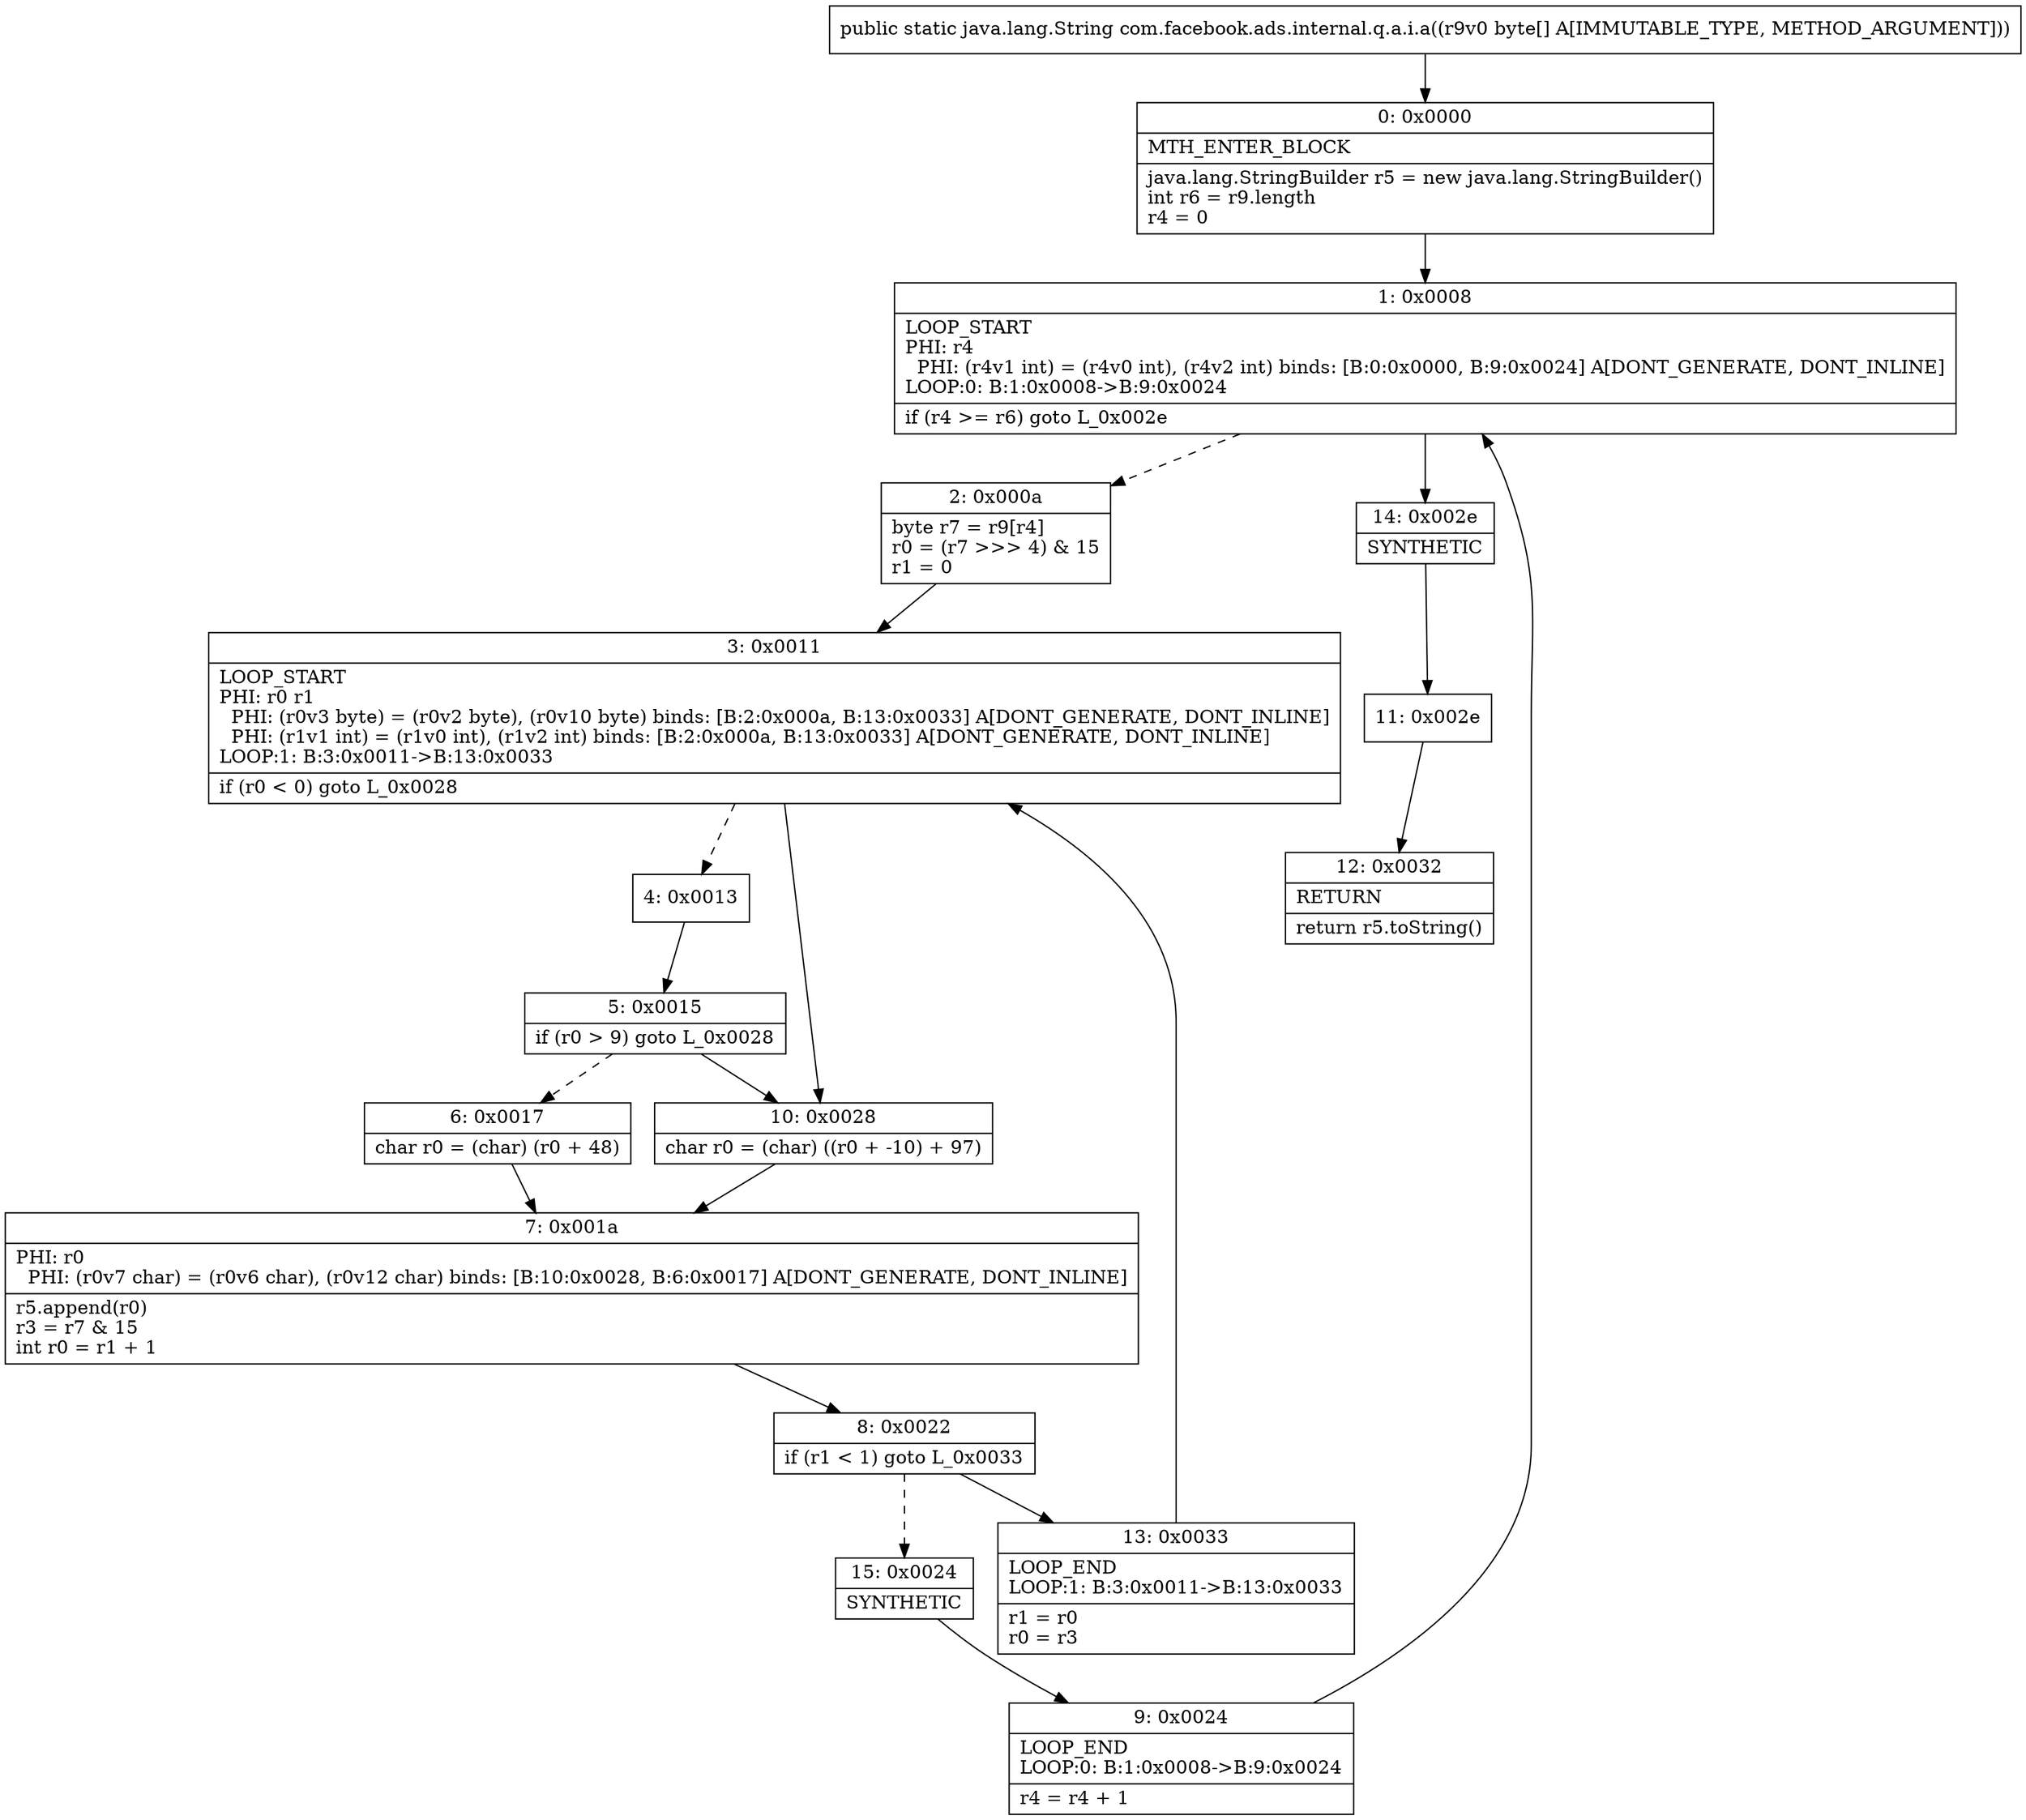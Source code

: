digraph "CFG forcom.facebook.ads.internal.q.a.i.a([B)Ljava\/lang\/String;" {
Node_0 [shape=record,label="{0\:\ 0x0000|MTH_ENTER_BLOCK\l|java.lang.StringBuilder r5 = new java.lang.StringBuilder()\lint r6 = r9.length\lr4 = 0\l}"];
Node_1 [shape=record,label="{1\:\ 0x0008|LOOP_START\lPHI: r4 \l  PHI: (r4v1 int) = (r4v0 int), (r4v2 int) binds: [B:0:0x0000, B:9:0x0024] A[DONT_GENERATE, DONT_INLINE]\lLOOP:0: B:1:0x0008\-\>B:9:0x0024\l|if (r4 \>= r6) goto L_0x002e\l}"];
Node_2 [shape=record,label="{2\:\ 0x000a|byte r7 = r9[r4]\lr0 = (r7 \>\>\> 4) & 15\lr1 = 0\l}"];
Node_3 [shape=record,label="{3\:\ 0x0011|LOOP_START\lPHI: r0 r1 \l  PHI: (r0v3 byte) = (r0v2 byte), (r0v10 byte) binds: [B:2:0x000a, B:13:0x0033] A[DONT_GENERATE, DONT_INLINE]\l  PHI: (r1v1 int) = (r1v0 int), (r1v2 int) binds: [B:2:0x000a, B:13:0x0033] A[DONT_GENERATE, DONT_INLINE]\lLOOP:1: B:3:0x0011\-\>B:13:0x0033\l|if (r0 \< 0) goto L_0x0028\l}"];
Node_4 [shape=record,label="{4\:\ 0x0013}"];
Node_5 [shape=record,label="{5\:\ 0x0015|if (r0 \> 9) goto L_0x0028\l}"];
Node_6 [shape=record,label="{6\:\ 0x0017|char r0 = (char) (r0 + 48)\l}"];
Node_7 [shape=record,label="{7\:\ 0x001a|PHI: r0 \l  PHI: (r0v7 char) = (r0v6 char), (r0v12 char) binds: [B:10:0x0028, B:6:0x0017] A[DONT_GENERATE, DONT_INLINE]\l|r5.append(r0)\lr3 = r7 & 15\lint r0 = r1 + 1\l}"];
Node_8 [shape=record,label="{8\:\ 0x0022|if (r1 \< 1) goto L_0x0033\l}"];
Node_9 [shape=record,label="{9\:\ 0x0024|LOOP_END\lLOOP:0: B:1:0x0008\-\>B:9:0x0024\l|r4 = r4 + 1\l}"];
Node_10 [shape=record,label="{10\:\ 0x0028|char r0 = (char) ((r0 + \-10) + 97)\l}"];
Node_11 [shape=record,label="{11\:\ 0x002e}"];
Node_12 [shape=record,label="{12\:\ 0x0032|RETURN\l|return r5.toString()\l}"];
Node_13 [shape=record,label="{13\:\ 0x0033|LOOP_END\lLOOP:1: B:3:0x0011\-\>B:13:0x0033\l|r1 = r0\lr0 = r3\l}"];
Node_14 [shape=record,label="{14\:\ 0x002e|SYNTHETIC\l}"];
Node_15 [shape=record,label="{15\:\ 0x0024|SYNTHETIC\l}"];
MethodNode[shape=record,label="{public static java.lang.String com.facebook.ads.internal.q.a.i.a((r9v0 byte[] A[IMMUTABLE_TYPE, METHOD_ARGUMENT])) }"];
MethodNode -> Node_0;
Node_0 -> Node_1;
Node_1 -> Node_2[style=dashed];
Node_1 -> Node_14;
Node_2 -> Node_3;
Node_3 -> Node_4[style=dashed];
Node_3 -> Node_10;
Node_4 -> Node_5;
Node_5 -> Node_6[style=dashed];
Node_5 -> Node_10;
Node_6 -> Node_7;
Node_7 -> Node_8;
Node_8 -> Node_13;
Node_8 -> Node_15[style=dashed];
Node_9 -> Node_1;
Node_10 -> Node_7;
Node_11 -> Node_12;
Node_13 -> Node_3;
Node_14 -> Node_11;
Node_15 -> Node_9;
}

